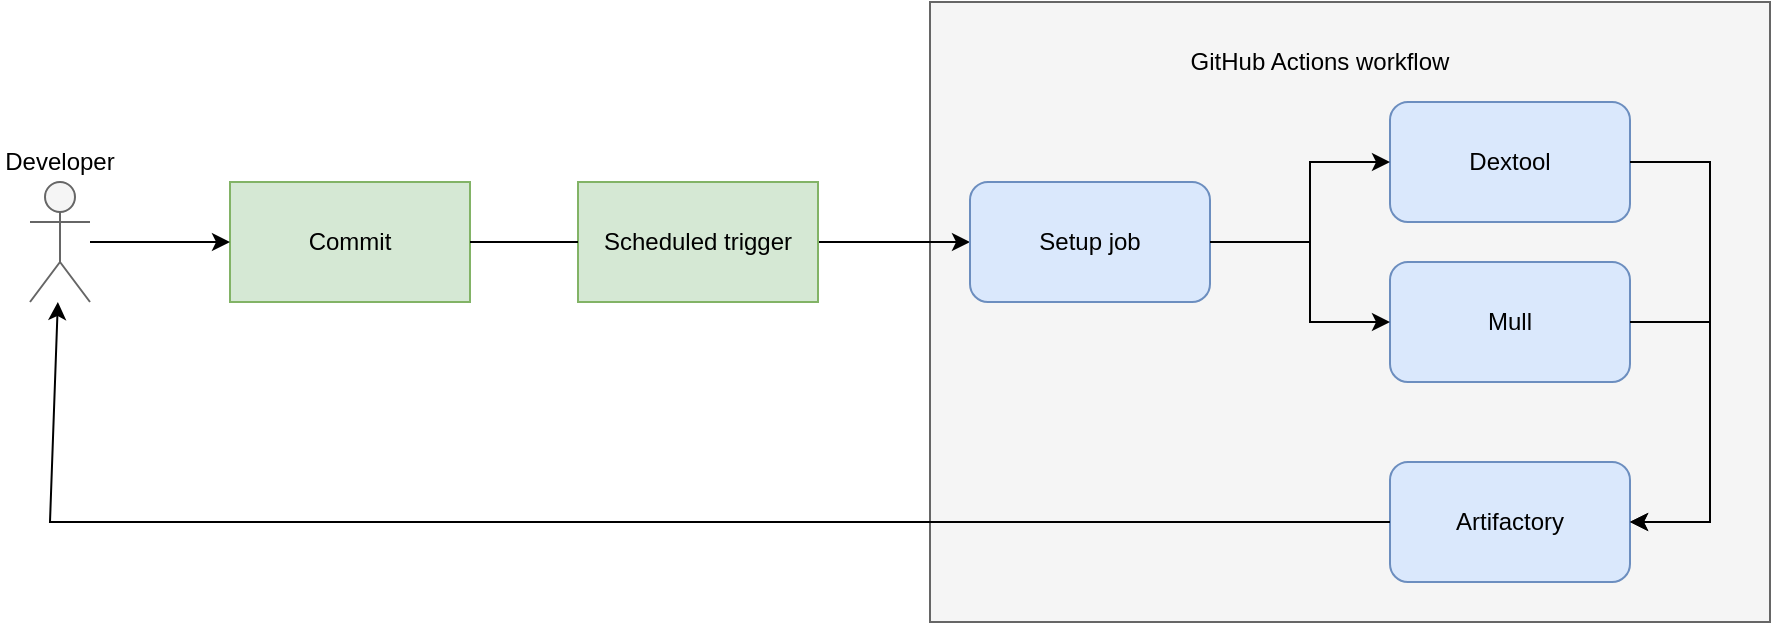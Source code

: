 <mxfile version="18.0.2" type="github" pages="4">
  <diagram id="6N9T-yWHCPcd8hhdpVB5" name="Page-1">
    <mxGraphModel dx="1422" dy="754" grid="1" gridSize="10" guides="1" tooltips="1" connect="1" arrows="1" fold="1" page="1" pageScale="1" pageWidth="827" pageHeight="1169" math="0" shadow="0">
      <root>
        <mxCell id="0" />
        <mxCell id="1" parent="0" />
        <mxCell id="Y3i7rvEUcRQ7wOliKe1w-16" value="" style="rounded=0;whiteSpace=wrap;html=1;fillColor=#f5f5f5;fontColor=#333333;strokeColor=#666666;" parent="1" vertex="1">
          <mxGeometry x="530" y="40" width="420" height="310" as="geometry" />
        </mxCell>
        <mxCell id="Y3i7rvEUcRQ7wOliKe1w-1" value="Commit" style="rounded=0;whiteSpace=wrap;html=1;fillColor=#d5e8d4;strokeColor=#82b366;" parent="1" vertex="1">
          <mxGeometry x="180" y="130" width="120" height="60" as="geometry" />
        </mxCell>
        <mxCell id="Y3i7rvEUcRQ7wOliKe1w-2" value="" style="shape=umlActor;verticalLabelPosition=bottom;verticalAlign=top;html=1;outlineConnect=0;fillColor=#f5f5f5;strokeColor=#666666;fontColor=#333333;" parent="1" vertex="1">
          <mxGeometry x="80" y="130" width="30" height="60" as="geometry" />
        </mxCell>
        <mxCell id="Y3i7rvEUcRQ7wOliKe1w-4" value="" style="endArrow=classic;html=1;rounded=0;entryX=0;entryY=0.5;entryDx=0;entryDy=0;" parent="1" source="Y3i7rvEUcRQ7wOliKe1w-2" target="Y3i7rvEUcRQ7wOliKe1w-1" edge="1">
          <mxGeometry width="50" height="50" relative="1" as="geometry">
            <mxPoint x="130" y="250" as="sourcePoint" />
            <mxPoint x="180" y="200" as="targetPoint" />
          </mxGeometry>
        </mxCell>
        <mxCell id="Y3i7rvEUcRQ7wOliKe1w-5" value="" style="endArrow=classic;html=1;rounded=0;exitX=1;exitY=0.5;exitDx=0;exitDy=0;entryX=0;entryY=0.5;entryDx=0;entryDy=0;startArrow=none;" parent="1" source="Y3i7rvEUcRQ7wOliKe1w-20" target="Y3i7rvEUcRQ7wOliKe1w-7" edge="1">
          <mxGeometry width="50" height="50" relative="1" as="geometry">
            <mxPoint x="420" y="260" as="sourcePoint" />
            <mxPoint x="470" y="210" as="targetPoint" />
          </mxGeometry>
        </mxCell>
        <mxCell id="Y3i7rvEUcRQ7wOliKe1w-7" value="Setup job" style="rounded=1;whiteSpace=wrap;html=1;fillColor=#dae8fc;strokeColor=#6c8ebf;" parent="1" vertex="1">
          <mxGeometry x="550" y="130" width="120" height="60" as="geometry" />
        </mxCell>
        <mxCell id="Y3i7rvEUcRQ7wOliKe1w-8" value="Dextool" style="rounded=1;whiteSpace=wrap;html=1;fillColor=#dae8fc;strokeColor=#6c8ebf;" parent="1" vertex="1">
          <mxGeometry x="760" y="90" width="120" height="60" as="geometry" />
        </mxCell>
        <mxCell id="Y3i7rvEUcRQ7wOliKe1w-9" value="Mull" style="rounded=1;whiteSpace=wrap;html=1;fillColor=#dae8fc;strokeColor=#6c8ebf;" parent="1" vertex="1">
          <mxGeometry x="760" y="170" width="120" height="60" as="geometry" />
        </mxCell>
        <mxCell id="Y3i7rvEUcRQ7wOliKe1w-10" value="Artifactory" style="rounded=1;whiteSpace=wrap;html=1;fillColor=#dae8fc;strokeColor=#6c8ebf;" parent="1" vertex="1">
          <mxGeometry x="760" y="270" width="120" height="60" as="geometry" />
        </mxCell>
        <mxCell id="Y3i7rvEUcRQ7wOliKe1w-11" value="" style="endArrow=classic;html=1;rounded=0;exitX=1;exitY=0.5;exitDx=0;exitDy=0;entryX=0;entryY=0.5;entryDx=0;entryDy=0;" parent="1" source="Y3i7rvEUcRQ7wOliKe1w-7" target="Y3i7rvEUcRQ7wOliKe1w-8" edge="1">
          <mxGeometry width="50" height="50" relative="1" as="geometry">
            <mxPoint x="540" y="330" as="sourcePoint" />
            <mxPoint x="550" y="310" as="targetPoint" />
            <Array as="points">
              <mxPoint x="720" y="160" />
              <mxPoint x="720" y="120" />
            </Array>
          </mxGeometry>
        </mxCell>
        <mxCell id="Y3i7rvEUcRQ7wOliKe1w-12" value="" style="endArrow=classic;html=1;rounded=0;exitX=1;exitY=0.5;exitDx=0;exitDy=0;entryX=0;entryY=0.5;entryDx=0;entryDy=0;" parent="1" source="Y3i7rvEUcRQ7wOliKe1w-7" target="Y3i7rvEUcRQ7wOliKe1w-9" edge="1">
          <mxGeometry width="50" height="50" relative="1" as="geometry">
            <mxPoint x="500" y="350" as="sourcePoint" />
            <mxPoint x="550" y="300" as="targetPoint" />
            <Array as="points">
              <mxPoint x="720" y="160" />
              <mxPoint x="720" y="200" />
            </Array>
          </mxGeometry>
        </mxCell>
        <mxCell id="Y3i7rvEUcRQ7wOliKe1w-13" value="" style="endArrow=classic;html=1;rounded=0;exitX=1;exitY=0.5;exitDx=0;exitDy=0;entryX=1;entryY=0.5;entryDx=0;entryDy=0;" parent="1" source="Y3i7rvEUcRQ7wOliKe1w-8" target="Y3i7rvEUcRQ7wOliKe1w-10" edge="1">
          <mxGeometry width="50" height="50" relative="1" as="geometry">
            <mxPoint x="870" y="590" as="sourcePoint" />
            <mxPoint x="920" y="540" as="targetPoint" />
            <Array as="points">
              <mxPoint x="920" y="120" />
              <mxPoint x="920" y="300" />
            </Array>
          </mxGeometry>
        </mxCell>
        <mxCell id="Y3i7rvEUcRQ7wOliKe1w-14" value="" style="endArrow=classic;html=1;rounded=0;exitX=1;exitY=0.5;exitDx=0;exitDy=0;entryX=1;entryY=0.5;entryDx=0;entryDy=0;" parent="1" source="Y3i7rvEUcRQ7wOliKe1w-9" target="Y3i7rvEUcRQ7wOliKe1w-10" edge="1">
          <mxGeometry width="50" height="50" relative="1" as="geometry">
            <mxPoint x="740" y="490" as="sourcePoint" />
            <mxPoint x="790" y="440" as="targetPoint" />
            <Array as="points">
              <mxPoint x="920" y="200" />
              <mxPoint x="920" y="300" />
            </Array>
          </mxGeometry>
        </mxCell>
        <mxCell id="Y3i7rvEUcRQ7wOliKe1w-15" value="" style="endArrow=classic;html=1;rounded=0;exitX=0;exitY=0.5;exitDx=0;exitDy=0;" parent="1" source="Y3i7rvEUcRQ7wOliKe1w-10" target="Y3i7rvEUcRQ7wOliKe1w-2" edge="1">
          <mxGeometry width="50" height="50" relative="1" as="geometry">
            <mxPoint x="260" y="330" as="sourcePoint" />
            <mxPoint x="310" y="280" as="targetPoint" />
            <Array as="points">
              <mxPoint x="90" y="300" />
            </Array>
          </mxGeometry>
        </mxCell>
        <mxCell id="Y3i7rvEUcRQ7wOliKe1w-17" value="GitHub Actions workflow" style="text;html=1;strokeColor=none;fillColor=none;align=center;verticalAlign=middle;whiteSpace=wrap;rounded=0;" parent="1" vertex="1">
          <mxGeometry x="650" y="60" width="150" height="20" as="geometry" />
        </mxCell>
        <mxCell id="Y3i7rvEUcRQ7wOliKe1w-19" value="Developer" style="text;html=1;strokeColor=none;fillColor=none;align=center;verticalAlign=middle;whiteSpace=wrap;rounded=0;" parent="1" vertex="1">
          <mxGeometry x="65" y="105" width="60" height="30" as="geometry" />
        </mxCell>
        <mxCell id="Y3i7rvEUcRQ7wOliKe1w-20" value="Scheduled trigger" style="rounded=0;whiteSpace=wrap;html=1;fillColor=#d5e8d4;strokeColor=#82b366;" parent="1" vertex="1">
          <mxGeometry x="354" y="130" width="120" height="60" as="geometry" />
        </mxCell>
        <mxCell id="Y3i7rvEUcRQ7wOliKe1w-21" value="" style="endArrow=none;html=1;rounded=0;exitX=1;exitY=0.5;exitDx=0;exitDy=0;entryX=0;entryY=0.5;entryDx=0;entryDy=0;" parent="1" source="Y3i7rvEUcRQ7wOliKe1w-1" target="Y3i7rvEUcRQ7wOliKe1w-20" edge="1">
          <mxGeometry width="50" height="50" relative="1" as="geometry">
            <mxPoint x="300" y="160" as="sourcePoint" />
            <mxPoint x="610" y="160" as="targetPoint" />
          </mxGeometry>
        </mxCell>
      </root>
    </mxGraphModel>
  </diagram>
  <diagram name="Copy of Page-1" id="WRY74EXwW6EhzEST1Pry">
    <mxGraphModel dx="1185" dy="628" grid="1" gridSize="10" guides="1" tooltips="1" connect="1" arrows="1" fold="1" page="1" pageScale="1" pageWidth="827" pageHeight="1169" math="0" shadow="0">
      <root>
        <mxCell id="rUF9ovd1yhA2_wvXzmOl-0" />
        <mxCell id="rUF9ovd1yhA2_wvXzmOl-1" parent="rUF9ovd1yhA2_wvXzmOl-0" />
        <mxCell id="rUF9ovd1yhA2_wvXzmOl-2" value="" style="rounded=0;whiteSpace=wrap;html=1;fillColor=#f5f5f5;fontColor=#333333;strokeColor=#666666;" parent="rUF9ovd1yhA2_wvXzmOl-1" vertex="1">
          <mxGeometry x="320" y="80" width="570" height="210" as="geometry" />
        </mxCell>
        <mxCell id="rUF9ovd1yhA2_wvXzmOl-3" value="Trigger" style="rounded=0;whiteSpace=wrap;html=1;fillColor=#d5e8d4;strokeColor=#82b366;" parent="rUF9ovd1yhA2_wvXzmOl-1" vertex="1">
          <mxGeometry x="180" y="130" width="120" height="60" as="geometry" />
        </mxCell>
        <mxCell id="rUF9ovd1yhA2_wvXzmOl-4" value="" style="shape=umlActor;verticalLabelPosition=bottom;verticalAlign=top;html=1;outlineConnect=0;fillColor=#f5f5f5;strokeColor=#666666;fontColor=#333333;" parent="rUF9ovd1yhA2_wvXzmOl-1" vertex="1">
          <mxGeometry x="80" y="130" width="30" height="60" as="geometry" />
        </mxCell>
        <mxCell id="rUF9ovd1yhA2_wvXzmOl-5" value="" style="endArrow=classic;html=1;rounded=0;entryX=0;entryY=0.5;entryDx=0;entryDy=0;" parent="rUF9ovd1yhA2_wvXzmOl-1" source="rUF9ovd1yhA2_wvXzmOl-4" target="rUF9ovd1yhA2_wvXzmOl-3" edge="1">
          <mxGeometry width="50" height="50" relative="1" as="geometry">
            <mxPoint x="130" y="250" as="sourcePoint" />
            <mxPoint x="180" y="200" as="targetPoint" />
          </mxGeometry>
        </mxCell>
        <mxCell id="rUF9ovd1yhA2_wvXzmOl-6" value="" style="endArrow=classic;html=1;rounded=0;exitX=1;exitY=0.5;exitDx=0;exitDy=0;entryX=0;entryY=0.5;entryDx=0;entryDy=0;startArrow=none;" parent="rUF9ovd1yhA2_wvXzmOl-1" source="rUF9ovd1yhA2_wvXzmOl-18" target="rUF9ovd1yhA2_wvXzmOl-7" edge="1">
          <mxGeometry width="50" height="50" relative="1" as="geometry">
            <mxPoint x="420" y="260" as="sourcePoint" />
            <mxPoint x="470" y="210" as="targetPoint" />
          </mxGeometry>
        </mxCell>
        <mxCell id="rUF9ovd1yhA2_wvXzmOl-7" value="Pull changes" style="rounded=1;whiteSpace=wrap;html=1;fillColor=#dae8fc;strokeColor=#6c8ebf;" parent="rUF9ovd1yhA2_wvXzmOl-1" vertex="1">
          <mxGeometry x="550" y="130" width="120" height="60" as="geometry" />
        </mxCell>
        <mxCell id="rUF9ovd1yhA2_wvXzmOl-8" value="Run mutation tool" style="rounded=1;whiteSpace=wrap;html=1;fillColor=#dae8fc;strokeColor=#6c8ebf;" parent="rUF9ovd1yhA2_wvXzmOl-1" vertex="1">
          <mxGeometry x="730" y="210" width="120" height="60" as="geometry" />
        </mxCell>
        <mxCell id="rUF9ovd1yhA2_wvXzmOl-10" value="Save mutation testing result" style="rounded=1;whiteSpace=wrap;html=1;fillColor=#dae8fc;strokeColor=#6c8ebf;" parent="rUF9ovd1yhA2_wvXzmOl-1" vertex="1">
          <mxGeometry x="550" y="210" width="120" height="60" as="geometry" />
        </mxCell>
        <mxCell id="rUF9ovd1yhA2_wvXzmOl-12" value="" style="endArrow=classic;html=1;rounded=0;exitX=1;exitY=0.5;exitDx=0;exitDy=0;entryX=0;entryY=0.5;entryDx=0;entryDy=0;" parent="rUF9ovd1yhA2_wvXzmOl-1" source="rUF9ovd1yhA2_wvXzmOl-7" target="Hjc6JwtdTRfaPBpRdP_K-0" edge="1">
          <mxGeometry width="50" height="50" relative="1" as="geometry">
            <mxPoint x="500" y="350" as="sourcePoint" />
            <mxPoint x="550" y="300" as="targetPoint" />
            <Array as="points">
              <mxPoint x="720" y="160" />
            </Array>
          </mxGeometry>
        </mxCell>
        <mxCell id="rUF9ovd1yhA2_wvXzmOl-15" value="" style="endArrow=classic;html=1;rounded=0;exitX=0;exitY=0.5;exitDx=0;exitDy=0;" parent="rUF9ovd1yhA2_wvXzmOl-1" source="rUF9ovd1yhA2_wvXzmOl-10" target="rUF9ovd1yhA2_wvXzmOl-4" edge="1">
          <mxGeometry width="50" height="50" relative="1" as="geometry">
            <mxPoint x="260" y="330" as="sourcePoint" />
            <mxPoint x="310" y="280" as="targetPoint" />
            <Array as="points">
              <mxPoint x="95" y="240" />
            </Array>
          </mxGeometry>
        </mxCell>
        <mxCell id="rUF9ovd1yhA2_wvXzmOl-16" value="GitHub Actions workflow" style="text;html=1;strokeColor=none;fillColor=none;align=center;verticalAlign=middle;whiteSpace=wrap;rounded=0;" parent="rUF9ovd1yhA2_wvXzmOl-1" vertex="1">
          <mxGeometry x="535" y="90" width="150" height="20" as="geometry" />
        </mxCell>
        <mxCell id="rUF9ovd1yhA2_wvXzmOl-17" value="Developer" style="text;html=1;strokeColor=none;fillColor=none;align=center;verticalAlign=middle;whiteSpace=wrap;rounded=0;" parent="rUF9ovd1yhA2_wvXzmOl-1" vertex="1">
          <mxGeometry x="65" y="105" width="60" height="30" as="geometry" />
        </mxCell>
        <mxCell id="rUF9ovd1yhA2_wvXzmOl-18" value="Find runner" style="rounded=0;whiteSpace=wrap;html=1;fillColor=#d5e8d4;strokeColor=#82b366;" parent="rUF9ovd1yhA2_wvXzmOl-1" vertex="1">
          <mxGeometry x="354" y="130" width="120" height="60" as="geometry" />
        </mxCell>
        <mxCell id="Hjc6JwtdTRfaPBpRdP_K-0" value="Download and install dependencies" style="rounded=1;whiteSpace=wrap;html=1;fillColor=#dae8fc;strokeColor=#6c8ebf;" parent="rUF9ovd1yhA2_wvXzmOl-1" vertex="1">
          <mxGeometry x="730" y="130" width="120" height="60" as="geometry" />
        </mxCell>
        <mxCell id="Hjc6JwtdTRfaPBpRdP_K-1" value="" style="endArrow=classic;html=1;rounded=0;exitX=1;exitY=0.5;exitDx=0;exitDy=0;entryX=0;entryY=0.5;entryDx=0;entryDy=0;" parent="rUF9ovd1yhA2_wvXzmOl-1" source="rUF9ovd1yhA2_wvXzmOl-3" target="rUF9ovd1yhA2_wvXzmOl-18" edge="1">
          <mxGeometry width="50" height="50" relative="1" as="geometry">
            <mxPoint x="560" y="280" as="sourcePoint" />
            <mxPoint x="610" y="230" as="targetPoint" />
          </mxGeometry>
        </mxCell>
        <mxCell id="Hjc6JwtdTRfaPBpRdP_K-2" value="" style="endArrow=classic;html=1;rounded=0;exitX=1;exitY=0.5;exitDx=0;exitDy=0;entryX=1;entryY=0.5;entryDx=0;entryDy=0;" parent="rUF9ovd1yhA2_wvXzmOl-1" source="Hjc6JwtdTRfaPBpRdP_K-0" target="rUF9ovd1yhA2_wvXzmOl-8" edge="1">
          <mxGeometry width="50" height="50" relative="1" as="geometry">
            <mxPoint x="1010" y="280" as="sourcePoint" />
            <mxPoint x="1060" y="230" as="targetPoint" />
            <Array as="points">
              <mxPoint x="870" y="160" />
              <mxPoint x="870" y="240" />
            </Array>
          </mxGeometry>
        </mxCell>
        <mxCell id="Hjc6JwtdTRfaPBpRdP_K-3" value="" style="endArrow=classic;html=1;rounded=0;exitX=0;exitY=0.5;exitDx=0;exitDy=0;entryX=1;entryY=0.5;entryDx=0;entryDy=0;" parent="rUF9ovd1yhA2_wvXzmOl-1" source="rUF9ovd1yhA2_wvXzmOl-8" target="rUF9ovd1yhA2_wvXzmOl-10" edge="1">
          <mxGeometry width="50" height="50" relative="1" as="geometry">
            <mxPoint x="560" y="280" as="sourcePoint" />
            <mxPoint x="610" y="230" as="targetPoint" />
          </mxGeometry>
        </mxCell>
      </root>
    </mxGraphModel>
  </diagram>
  <diagram id="wc36L7jaTv6U293NqGRy" name="Page-2">
    <mxGraphModel dx="1422" dy="754" grid="1" gridSize="10" guides="1" tooltips="1" connect="1" arrows="1" fold="1" page="1" pageScale="1" pageWidth="827" pageHeight="1169" math="0" shadow="0">
      <root>
        <mxCell id="0" />
        <mxCell id="1" parent="0" />
        <mxCell id="C91a_KMkJ_EnUS5dbpiA-1" value="" style="rounded=0;whiteSpace=wrap;html=1;fillColor=#f5f5f5;fontColor=#333333;strokeColor=#666666;" parent="1" vertex="1">
          <mxGeometry x="350" y="40" width="420" height="310" as="geometry" />
        </mxCell>
        <mxCell id="C91a_KMkJ_EnUS5dbpiA-2" value="Commit" style="rounded=0;whiteSpace=wrap;html=1;fillColor=#d5e8d4;strokeColor=#82b366;" parent="1" vertex="1">
          <mxGeometry x="180" y="130" width="120" height="60" as="geometry" />
        </mxCell>
        <mxCell id="C91a_KMkJ_EnUS5dbpiA-3" value="" style="shape=umlActor;verticalLabelPosition=bottom;verticalAlign=top;html=1;outlineConnect=0;fillColor=#f5f5f5;strokeColor=#666666;fontColor=#333333;" parent="1" vertex="1">
          <mxGeometry x="80" y="130" width="30" height="60" as="geometry" />
        </mxCell>
        <mxCell id="C91a_KMkJ_EnUS5dbpiA-4" value="" style="endArrow=classic;html=1;rounded=0;entryX=0;entryY=0.5;entryDx=0;entryDy=0;" parent="1" source="C91a_KMkJ_EnUS5dbpiA-3" target="C91a_KMkJ_EnUS5dbpiA-2" edge="1">
          <mxGeometry width="50" height="50" relative="1" as="geometry">
            <mxPoint x="130" y="250" as="sourcePoint" />
            <mxPoint x="180" y="200" as="targetPoint" />
          </mxGeometry>
        </mxCell>
        <mxCell id="C91a_KMkJ_EnUS5dbpiA-5" value="" style="endArrow=classic;html=1;rounded=0;exitX=1;exitY=0.5;exitDx=0;exitDy=0;entryX=0;entryY=0.5;entryDx=0;entryDy=0;startArrow=none;" parent="1" source="C91a_KMkJ_EnUS5dbpiA-2" target="C91a_KMkJ_EnUS5dbpiA-6" edge="1">
          <mxGeometry width="50" height="50" relative="1" as="geometry">
            <mxPoint x="474" y="160" as="sourcePoint" />
            <mxPoint x="470" y="210" as="targetPoint" />
          </mxGeometry>
        </mxCell>
        <mxCell id="C91a_KMkJ_EnUS5dbpiA-6" value="Setup job" style="rounded=1;whiteSpace=wrap;html=1;fillColor=#dae8fc;strokeColor=#6c8ebf;" parent="1" vertex="1">
          <mxGeometry x="370" y="130" width="120" height="60" as="geometry" />
        </mxCell>
        <mxCell id="C91a_KMkJ_EnUS5dbpiA-7" value="Dextool" style="rounded=1;whiteSpace=wrap;html=1;fillColor=#dae8fc;strokeColor=#6c8ebf;" parent="1" vertex="1">
          <mxGeometry x="560" y="130" width="120" height="60" as="geometry" />
        </mxCell>
        <mxCell id="C91a_KMkJ_EnUS5dbpiA-9" value="Artifactory" style="rounded=1;whiteSpace=wrap;html=1;fillColor=#dae8fc;strokeColor=#6c8ebf;" parent="1" vertex="1">
          <mxGeometry x="560" y="230" width="120" height="60" as="geometry" />
        </mxCell>
        <mxCell id="C91a_KMkJ_EnUS5dbpiA-10" value="" style="endArrow=classic;html=1;rounded=0;exitX=1;exitY=0.5;exitDx=0;exitDy=0;entryX=0;entryY=0.5;entryDx=0;entryDy=0;" parent="1" source="C91a_KMkJ_EnUS5dbpiA-6" target="C91a_KMkJ_EnUS5dbpiA-7" edge="1">
          <mxGeometry width="50" height="50" relative="1" as="geometry">
            <mxPoint x="360" y="330" as="sourcePoint" />
            <mxPoint x="370" y="310" as="targetPoint" />
            <Array as="points">
              <mxPoint x="540" y="160" />
            </Array>
          </mxGeometry>
        </mxCell>
        <mxCell id="C91a_KMkJ_EnUS5dbpiA-12" value="" style="endArrow=classic;html=1;rounded=0;exitX=1;exitY=0.5;exitDx=0;exitDy=0;entryX=1;entryY=0.5;entryDx=0;entryDy=0;" parent="1" source="C91a_KMkJ_EnUS5dbpiA-7" target="C91a_KMkJ_EnUS5dbpiA-9" edge="1">
          <mxGeometry width="50" height="50" relative="1" as="geometry">
            <mxPoint x="690" y="590" as="sourcePoint" />
            <mxPoint x="740" y="540" as="targetPoint" />
            <Array as="points">
              <mxPoint x="710" y="160" />
              <mxPoint x="710" y="260" />
            </Array>
          </mxGeometry>
        </mxCell>
        <mxCell id="C91a_KMkJ_EnUS5dbpiA-14" value="" style="endArrow=classic;html=1;rounded=0;exitX=0;exitY=0.5;exitDx=0;exitDy=0;" parent="1" source="C91a_KMkJ_EnUS5dbpiA-9" target="C91a_KMkJ_EnUS5dbpiA-3" edge="1">
          <mxGeometry width="50" height="50" relative="1" as="geometry">
            <mxPoint x="260" y="330" as="sourcePoint" />
            <mxPoint x="310" y="280" as="targetPoint" />
            <Array as="points">
              <mxPoint x="95" y="260" />
            </Array>
          </mxGeometry>
        </mxCell>
        <mxCell id="C91a_KMkJ_EnUS5dbpiA-15" value="GitHub Actions workflow" style="text;html=1;strokeColor=none;fillColor=none;align=center;verticalAlign=middle;whiteSpace=wrap;rounded=0;" parent="1" vertex="1">
          <mxGeometry x="470" y="60" width="150" height="20" as="geometry" />
        </mxCell>
        <mxCell id="C91a_KMkJ_EnUS5dbpiA-16" value="Developer" style="text;html=1;strokeColor=none;fillColor=none;align=center;verticalAlign=middle;whiteSpace=wrap;rounded=0;" parent="1" vertex="1">
          <mxGeometry x="65" y="105" width="60" height="30" as="geometry" />
        </mxCell>
      </root>
    </mxGraphModel>
  </diagram>
  <diagram id="ome5u_xVPGNZbzC88Or2" name="Page-4">
    <mxGraphModel dx="2585" dy="1371" grid="1" gridSize="10" guides="1" tooltips="1" connect="1" arrows="1" fold="1" page="1" pageScale="1" pageWidth="827" pageHeight="1169" math="0" shadow="0">
      <root>
        <mxCell id="0" />
        <mxCell id="1" parent="0" />
        <mxCell id="7rRSaG8nYFPcw-TCQ7_x-1" value="Verify test quality" style="ellipse;whiteSpace=wrap;html=1;" parent="1" vertex="1">
          <mxGeometry x="550" y="130" width="120" height="80" as="geometry" />
        </mxCell>
        <mxCell id="7rRSaG8nYFPcw-TCQ7_x-2" value="Test quality&lt;br&gt;maintenance" style="ellipse;whiteSpace=wrap;html=1;" parent="1" vertex="1">
          <mxGeometry x="550" y="230" width="120" height="80" as="geometry" />
        </mxCell>
        <mxCell id="7rRSaG8nYFPcw-TCQ7_x-3" value="Mutation score as coverage metric" style="ellipse;whiteSpace=wrap;html=1;fillColor=#dae8fc;strokeColor=#6c8ebf;" parent="1" vertex="1">
          <mxGeometry x="550" y="330" width="120" height="80" as="geometry" />
        </mxCell>
        <mxCell id="7rRSaG8nYFPcw-TCQ7_x-4" value="Mutation score as acceptance criteria" style="ellipse;whiteSpace=wrap;html=1;fillColor=#dae8fc;strokeColor=#6c8ebf;" parent="1" vertex="1">
          <mxGeometry x="550" y="430" width="120" height="80" as="geometry" />
        </mxCell>
        <mxCell id="7rRSaG8nYFPcw-TCQ7_x-5" value="Prioritize important code" style="ellipse;whiteSpace=wrap;html=1;fillColor=#d5e8d4;strokeColor=#82b366;" parent="1" vertex="1">
          <mxGeometry x="550" y="530" width="120" height="80" as="geometry" />
        </mxCell>
        <mxCell id="7rRSaG8nYFPcw-TCQ7_x-6" value="Developer motivation" style="ellipse;whiteSpace=wrap;html=1;fillColor=#d5e8d4;strokeColor=#82b366;" parent="1" vertex="1">
          <mxGeometry x="550" y="630" width="120" height="80" as="geometry" />
        </mxCell>
        <mxCell id="7rRSaG8nYFPcw-TCQ7_x-7" value="Focus on the wrong thing" style="ellipse;whiteSpace=wrap;html=1;fillColor=#d5e8d4;strokeColor=#82b366;" parent="1" vertex="1">
          <mxGeometry x="550" y="730" width="120" height="80" as="geometry" />
        </mxCell>
        <mxCell id="7rRSaG8nYFPcw-TCQ7_x-8" value="Task priorization" style="ellipse;whiteSpace=wrap;html=1;fillColor=#d5e8d4;strokeColor=#82b366;" parent="1" vertex="1">
          <mxGeometry x="550" y="830" width="120" height="80" as="geometry" />
        </mxCell>
        <mxCell id="7rRSaG8nYFPcw-TCQ7_x-9" value="Diminishing returns" style="ellipse;whiteSpace=wrap;html=1;fillColor=#d5e8d4;strokeColor=#82b366;" parent="1" vertex="1">
          <mxGeometry x="550" y="930" width="120" height="80" as="geometry" />
        </mxCell>
        <mxCell id="7rRSaG8nYFPcw-TCQ7_x-10" value="Ease of use" style="ellipse;whiteSpace=wrap;html=1;fillColor=#ffe6cc;strokeColor=#d79b00;" parent="1" vertex="1">
          <mxGeometry x="550" y="1030" width="120" height="80" as="geometry" />
        </mxCell>
        <mxCell id="7rRSaG8nYFPcw-TCQ7_x-11" value="Initial effort" style="ellipse;whiteSpace=wrap;html=1;fillColor=#ffe6cc;strokeColor=#d79b00;" parent="1" vertex="1">
          <mxGeometry x="560" y="1130" width="120" height="80" as="geometry" />
        </mxCell>
        <mxCell id="7rRSaG8nYFPcw-TCQ7_x-12" value="Developer feedback" style="ellipse;whiteSpace=wrap;html=1;fillColor=#ffe6cc;strokeColor=#d79b00;" parent="1" vertex="1">
          <mxGeometry x="560" y="1230" width="120" height="80" as="geometry" />
        </mxCell>
        <mxCell id="7rRSaG8nYFPcw-TCQ7_x-13" value="Time-aware feedback" style="ellipse;whiteSpace=wrap;html=1;fillColor=#ffe6cc;strokeColor=#d79b00;" parent="1" vertex="1">
          <mxGeometry x="560" y="1330" width="120" height="80" as="geometry" />
        </mxCell>
        <mxCell id="7rRSaG8nYFPcw-TCQ7_x-14" value="Mutation operators" style="ellipse;whiteSpace=wrap;html=1;fillColor=#ffe6cc;strokeColor=#d79b00;" parent="1" vertex="1">
          <mxGeometry x="560" y="1430" width="120" height="80" as="geometry" />
        </mxCell>
        <mxCell id="7rRSaG8nYFPcw-TCQ7_x-15" value="Code review and pair programming" style="ellipse;whiteSpace=wrap;html=1;fillColor=#f8cecc;strokeColor=#b85450;" parent="1" vertex="1">
          <mxGeometry x="560" y="1530" width="120" height="80" as="geometry" />
        </mxCell>
        <mxCell id="7rRSaG8nYFPcw-TCQ7_x-16" value="Run periodically" style="ellipse;whiteSpace=wrap;html=1;fillColor=#f8cecc;strokeColor=#b85450;" parent="1" vertex="1">
          <mxGeometry x="560" y="1630" width="120" height="80" as="geometry" />
        </mxCell>
        <mxCell id="7rRSaG8nYFPcw-TCQ7_x-17" value="Outside of CI" style="ellipse;whiteSpace=wrap;html=1;fillColor=#f8cecc;strokeColor=#b85450;" parent="1" vertex="1">
          <mxGeometry x="560" y="1730" width="120" height="80" as="geometry" />
        </mxCell>
        <mxCell id="7rRSaG8nYFPcw-TCQ7_x-18" value="Optional step" style="ellipse;whiteSpace=wrap;html=1;fillColor=#f8cecc;strokeColor=#b85450;" parent="1" vertex="1">
          <mxGeometry x="560" y="1830" width="120" height="80" as="geometry" />
        </mxCell>
        <mxCell id="7rRSaG8nYFPcw-TCQ7_x-19" value="Verify test quality" style="ellipse;whiteSpace=wrap;html=1;fillColor=#dae8fc;strokeColor=#6c8ebf;" parent="1" vertex="1">
          <mxGeometry x="550" y="130" width="120" height="80" as="geometry" />
        </mxCell>
        <mxCell id="7rRSaG8nYFPcw-TCQ7_x-20" value="Test quality&lt;br&gt;maintenance" style="ellipse;whiteSpace=wrap;html=1;fillColor=#dae8fc;strokeColor=#6c8ebf;" parent="1" vertex="1">
          <mxGeometry x="550" y="230" width="120" height="80" as="geometry" />
        </mxCell>
        <mxCell id="7rRSaG8nYFPcw-TCQ7_x-21" value="Selective mutation selection" style="rounded=0;whiteSpace=wrap;html=1;fillColor=#f5f5f5;fontColor=#333333;strokeColor=#666666;" parent="1" vertex="1">
          <mxGeometry x="50" y="1210" width="120" height="60" as="geometry" />
        </mxCell>
        <mxCell id="7rRSaG8nYFPcw-TCQ7_x-22" value="Mutant schemas" style="rounded=0;whiteSpace=wrap;html=1;fillColor=#f5f5f5;fontColor=#333333;strokeColor=#666666;" parent="1" vertex="1">
          <mxGeometry x="50" y="1280" width="120" height="60" as="geometry" />
        </mxCell>
        <mxCell id="7rRSaG8nYFPcw-TCQ7_x-23" value="One mutant per code line" style="rounded=0;whiteSpace=wrap;html=1;fillColor=#f5f5f5;fontColor=#333333;strokeColor=#666666;" parent="1" vertex="1">
          <mxGeometry x="50" y="1350" width="120" height="60" as="geometry" />
        </mxCell>
        <mxCell id="7rRSaG8nYFPcw-TCQ7_x-24" value="Mutation selection based on data" style="rounded=0;whiteSpace=wrap;html=1;fillColor=#f5f5f5;fontColor=#333333;strokeColor=#666666;" parent="1" vertex="1">
          <mxGeometry x="50" y="1420" width="120" height="60" as="geometry" />
        </mxCell>
        <mxCell id="7rRSaG8nYFPcw-TCQ7_x-25" value="" style="endArrow=classic;html=1;rounded=0;exitX=1;exitY=0.5;exitDx=0;exitDy=0;entryX=0;entryY=0.5;entryDx=0;entryDy=0;" parent="1" source="7rRSaG8nYFPcw-TCQ7_x-21" target="7rRSaG8nYFPcw-TCQ7_x-13" edge="1">
          <mxGeometry width="50" height="50" relative="1" as="geometry">
            <mxPoint x="350" y="1350" as="sourcePoint" />
            <mxPoint x="400" y="1300" as="targetPoint" />
          </mxGeometry>
        </mxCell>
        <mxCell id="7rRSaG8nYFPcw-TCQ7_x-26" value="" style="endArrow=classic;html=1;rounded=0;exitX=1;exitY=0.5;exitDx=0;exitDy=0;entryX=0;entryY=0.5;entryDx=0;entryDy=0;" parent="1" source="7rRSaG8nYFPcw-TCQ7_x-22" target="7rRSaG8nYFPcw-TCQ7_x-13" edge="1">
          <mxGeometry width="50" height="50" relative="1" as="geometry">
            <mxPoint x="340" y="1430" as="sourcePoint" />
            <mxPoint x="390" y="1380" as="targetPoint" />
          </mxGeometry>
        </mxCell>
        <mxCell id="7rRSaG8nYFPcw-TCQ7_x-27" value="" style="endArrow=classic;html=1;rounded=0;exitX=1;exitY=0.5;exitDx=0;exitDy=0;entryX=0;entryY=0.5;entryDx=0;entryDy=0;" parent="1" source="7rRSaG8nYFPcw-TCQ7_x-23" target="7rRSaG8nYFPcw-TCQ7_x-13" edge="1">
          <mxGeometry width="50" height="50" relative="1" as="geometry">
            <mxPoint x="340" y="1460" as="sourcePoint" />
            <mxPoint x="390" y="1410" as="targetPoint" />
          </mxGeometry>
        </mxCell>
        <mxCell id="7rRSaG8nYFPcw-TCQ7_x-28" value="" style="endArrow=classic;html=1;rounded=0;exitX=1;exitY=0.5;exitDx=0;exitDy=0;entryX=0;entryY=0.5;entryDx=0;entryDy=0;" parent="1" source="7rRSaG8nYFPcw-TCQ7_x-24" target="7rRSaG8nYFPcw-TCQ7_x-14" edge="1">
          <mxGeometry width="50" height="50" relative="1" as="geometry">
            <mxPoint x="320" y="1500" as="sourcePoint" />
            <mxPoint x="560" y="1370" as="targetPoint" />
          </mxGeometry>
        </mxCell>
        <mxCell id="7rRSaG8nYFPcw-TCQ7_x-29" value="Only run relevant mutants" style="rounded=0;whiteSpace=wrap;html=1;fillColor=#f5f5f5;fontColor=#333333;strokeColor=#666666;" parent="1" vertex="1">
          <mxGeometry x="50" y="1485" width="120" height="60" as="geometry" />
        </mxCell>
        <mxCell id="7rRSaG8nYFPcw-TCQ7_x-30" value="Mutate code changes" style="rounded=0;whiteSpace=wrap;html=1;fillColor=#f5f5f5;fontColor=#333333;strokeColor=#666666;" parent="1" vertex="1">
          <mxGeometry x="50" y="1555" width="120" height="60" as="geometry" />
        </mxCell>
        <mxCell id="7rRSaG8nYFPcw-TCQ7_x-32" value="Filter code based on patterns" style="rounded=0;whiteSpace=wrap;html=1;fillColor=#f5f5f5;fontColor=#333333;strokeColor=#666666;" parent="1" vertex="1">
          <mxGeometry x="50" y="1625" width="120" height="60" as="geometry" />
        </mxCell>
        <mxCell id="7rRSaG8nYFPcw-TCQ7_x-33" value="Introduce real world bugs" style="rounded=0;whiteSpace=wrap;html=1;fillColor=#f5f5f5;fontColor=#333333;strokeColor=#666666;" parent="1" vertex="1">
          <mxGeometry x="50" y="1699" width="120" height="60" as="geometry" />
        </mxCell>
        <mxCell id="7rRSaG8nYFPcw-TCQ7_x-34" value="Present a limited amount of mutants" style="rounded=0;whiteSpace=wrap;html=1;fillColor=#f5f5f5;fontColor=#333333;strokeColor=#666666;" parent="1" vertex="1">
          <mxGeometry x="50" y="1774.5" width="120" height="60" as="geometry" />
        </mxCell>
        <mxCell id="7rRSaG8nYFPcw-TCQ7_x-35" value="" style="endArrow=classic;html=1;rounded=0;entryX=0;entryY=0.5;entryDx=0;entryDy=0;exitX=1;exitY=0.5;exitDx=0;exitDy=0;" parent="1" source="7rRSaG8nYFPcw-TCQ7_x-33" target="7rRSaG8nYFPcw-TCQ7_x-6" edge="1">
          <mxGeometry width="50" height="50" relative="1" as="geometry">
            <mxPoint x="240" y="1530" as="sourcePoint" />
            <mxPoint x="290" y="1480" as="targetPoint" />
          </mxGeometry>
        </mxCell>
        <mxCell id="7rRSaG8nYFPcw-TCQ7_x-36" value="" style="endArrow=classic;html=1;rounded=0;exitX=1;exitY=0.5;exitDx=0;exitDy=0;entryX=0;entryY=0.5;entryDx=0;entryDy=0;" parent="1" source="7rRSaG8nYFPcw-TCQ7_x-32" target="7rRSaG8nYFPcw-TCQ7_x-6" edge="1">
          <mxGeometry width="50" height="50" relative="1" as="geometry">
            <mxPoint x="290" y="1430" as="sourcePoint" />
            <mxPoint x="340" y="1380" as="targetPoint" />
          </mxGeometry>
        </mxCell>
        <mxCell id="7rRSaG8nYFPcw-TCQ7_x-37" value="" style="endArrow=classic;html=1;rounded=0;entryX=0;entryY=0.5;entryDx=0;entryDy=0;exitX=1;exitY=0.5;exitDx=0;exitDy=0;" parent="1" source="7rRSaG8nYFPcw-TCQ7_x-21" target="7rRSaG8nYFPcw-TCQ7_x-6" edge="1">
          <mxGeometry width="50" height="50" relative="1" as="geometry">
            <mxPoint x="240" y="780" as="sourcePoint" />
            <mxPoint x="290" y="730" as="targetPoint" />
          </mxGeometry>
        </mxCell>
        <mxCell id="7rRSaG8nYFPcw-TCQ7_x-42" value="" style="curved=1;endArrow=classic;html=1;rounded=0;exitX=1;exitY=0.5;exitDx=0;exitDy=0;entryX=1;entryY=0.5;entryDx=0;entryDy=0;" parent="1" source="7rRSaG8nYFPcw-TCQ7_x-16" target="7rRSaG8nYFPcw-TCQ7_x-20" edge="1">
          <mxGeometry width="50" height="50" relative="1" as="geometry">
            <mxPoint x="700" y="1670" as="sourcePoint" />
            <mxPoint x="800" y="770" as="targetPoint" />
            <Array as="points">
              <mxPoint x="800" y="1660" />
              <mxPoint x="800" y="360" />
            </Array>
          </mxGeometry>
        </mxCell>
        <mxCell id="7rRSaG8nYFPcw-TCQ7_x-43" value="" style="curved=1;endArrow=classic;html=1;rounded=0;exitX=1;exitY=0.5;exitDx=0;exitDy=0;" parent="1" source="7rRSaG8nYFPcw-TCQ7_x-5" edge="1">
          <mxGeometry width="50" height="50" relative="1" as="geometry">
            <mxPoint x="700" y="540" as="sourcePoint" />
            <mxPoint x="670" y="270" as="targetPoint" />
            <Array as="points">
              <mxPoint x="750" y="540" />
              <mxPoint x="750" y="340" />
            </Array>
          </mxGeometry>
        </mxCell>
        <mxCell id="7rRSaG8nYFPcw-TCQ7_x-44" value="Resume mutation testing" style="rounded=0;whiteSpace=wrap;html=1;fillColor=#e1d5e7;strokeColor=#9673a6;" parent="1" vertex="1">
          <mxGeometry x="30" y="240" width="120" height="60" as="geometry" />
        </mxCell>
        <mxCell id="7rRSaG8nYFPcw-TCQ7_x-45" value="" style="endArrow=classic;html=1;rounded=0;exitX=1;exitY=0.5;exitDx=0;exitDy=0;entryX=0;entryY=0.5;entryDx=0;entryDy=0;" parent="1" source="7rRSaG8nYFPcw-TCQ7_x-44" target="7rRSaG8nYFPcw-TCQ7_x-20" edge="1">
          <mxGeometry width="50" height="50" relative="1" as="geometry">
            <mxPoint x="560" y="650" as="sourcePoint" />
            <mxPoint x="610" y="600" as="targetPoint" />
          </mxGeometry>
        </mxCell>
        <mxCell id="7rRSaG8nYFPcw-TCQ7_x-47" value="" style="curved=1;endArrow=classic;html=1;rounded=0;exitX=1;exitY=0.5;exitDx=0;exitDy=0;" parent="1" source="7rRSaG8nYFPcw-TCQ7_x-3" edge="1">
          <mxGeometry width="50" height="50" relative="1" as="geometry">
            <mxPoint x="670" y="400" as="sourcePoint" />
            <mxPoint x="670" y="280" as="targetPoint" />
            <Array as="points">
              <mxPoint x="730" y="370" />
              <mxPoint x="720" y="290" />
            </Array>
          </mxGeometry>
        </mxCell>
        <mxCell id="7rRSaG8nYFPcw-TCQ7_x-48" value="Skip old killed mutants" style="rounded=0;whiteSpace=wrap;html=1;fillColor=#e1d5e7;strokeColor=#9673a6;" parent="1" vertex="1">
          <mxGeometry x="30" y="310" width="120" height="60" as="geometry" />
        </mxCell>
        <mxCell id="7rRSaG8nYFPcw-TCQ7_x-49" value="" style="endArrow=classic;html=1;rounded=0;exitX=1;exitY=0.5;exitDx=0;exitDy=0;entryX=0;entryY=0.5;entryDx=0;entryDy=0;" parent="1" source="7rRSaG8nYFPcw-TCQ7_x-48" target="7rRSaG8nYFPcw-TCQ7_x-20" edge="1">
          <mxGeometry width="50" height="50" relative="1" as="geometry">
            <mxPoint x="270" y="400" as="sourcePoint" />
            <mxPoint x="320" y="350" as="targetPoint" />
          </mxGeometry>
        </mxCell>
        <mxCell id="7rRSaG8nYFPcw-TCQ7_x-50" value="Flag mutants as irrelevant" style="rounded=0;whiteSpace=wrap;html=1;fillColor=#e1d5e7;strokeColor=#9673a6;" parent="1" vertex="1">
          <mxGeometry x="30" y="380" width="120" height="60" as="geometry" />
        </mxCell>
        <mxCell id="7rRSaG8nYFPcw-TCQ7_x-51" value="" style="endArrow=classic;html=1;rounded=0;exitX=1;exitY=0.5;exitDx=0;exitDy=0;entryX=0;entryY=0.5;entryDx=0;entryDy=0;" parent="1" source="7rRSaG8nYFPcw-TCQ7_x-50" target="7rRSaG8nYFPcw-TCQ7_x-20" edge="1">
          <mxGeometry width="50" height="50" relative="1" as="geometry">
            <mxPoint x="270" y="440" as="sourcePoint" />
            <mxPoint x="320" y="390" as="targetPoint" />
          </mxGeometry>
        </mxCell>
        <mxCell id="7rRSaG8nYFPcw-TCQ7_x-52" value="" style="endArrow=classic;html=1;rounded=0;exitX=0.993;exitY=0.422;exitDx=0;exitDy=0;exitPerimeter=0;entryX=0;entryY=0.5;entryDx=0;entryDy=0;" parent="1" source="7rRSaG8nYFPcw-TCQ7_x-50" target="7rRSaG8nYFPcw-TCQ7_x-3" edge="1">
          <mxGeometry width="50" height="50" relative="1" as="geometry">
            <mxPoint x="310" y="470" as="sourcePoint" />
            <mxPoint x="360" y="420" as="targetPoint" />
          </mxGeometry>
        </mxCell>
        <mxCell id="7rRSaG8nYFPcw-TCQ7_x-54" value="Parallelization" style="rounded=0;whiteSpace=wrap;html=1;fillColor=#e1d5e7;strokeColor=#9673a6;" parent="1" vertex="1">
          <mxGeometry x="30" y="170" width="120" height="60" as="geometry" />
        </mxCell>
        <mxCell id="7rRSaG8nYFPcw-TCQ7_x-55" value="" style="endArrow=classic;html=1;rounded=0;exitX=1;exitY=0.5;exitDx=0;exitDy=0;entryX=0;entryY=0.5;entryDx=0;entryDy=0;" parent="1" source="7rRSaG8nYFPcw-TCQ7_x-54" target="7rRSaG8nYFPcw-TCQ7_x-13" edge="1">
          <mxGeometry width="50" height="50" relative="1" as="geometry">
            <mxPoint x="310" y="210" as="sourcePoint" />
            <mxPoint x="480" y="1010" as="targetPoint" />
          </mxGeometry>
        </mxCell>
        <mxCell id="7rRSaG8nYFPcw-TCQ7_x-56" value="Mutation schemas" style="rounded=0;whiteSpace=wrap;html=1;fillColor=#e1d5e7;strokeColor=#9673a6;" parent="1" vertex="1">
          <mxGeometry x="30" y="450" width="120" height="60" as="geometry" />
        </mxCell>
        <mxCell id="7rRSaG8nYFPcw-TCQ7_x-57" value="" style="endArrow=classic;html=1;rounded=0;exitX=1;exitY=0.5;exitDx=0;exitDy=0;" parent="1" source="7rRSaG8nYFPcw-TCQ7_x-56" edge="1">
          <mxGeometry width="50" height="50" relative="1" as="geometry">
            <mxPoint x="240" y="580" as="sourcePoint" />
            <mxPoint x="560" y="1370" as="targetPoint" />
          </mxGeometry>
        </mxCell>
        <mxCell id="7rRSaG8nYFPcw-TCQ7_x-58" value="Only mutate covered code" style="rounded=0;whiteSpace=wrap;html=1;fillColor=#e1d5e7;strokeColor=#9673a6;" parent="1" vertex="1">
          <mxGeometry x="30" y="520" width="120" height="60" as="geometry" />
        </mxCell>
        <mxCell id="7rRSaG8nYFPcw-TCQ7_x-59" value="" style="endArrow=classic;html=1;rounded=0;exitX=1;exitY=0.5;exitDx=0;exitDy=0;entryX=0;entryY=0.5;entryDx=0;entryDy=0;" parent="1" source="7rRSaG8nYFPcw-TCQ7_x-58" target="7rRSaG8nYFPcw-TCQ7_x-13" edge="1">
          <mxGeometry width="50" height="50" relative="1" as="geometry">
            <mxPoint x="170" y="690" as="sourcePoint" />
            <mxPoint x="220" y="640" as="targetPoint" />
          </mxGeometry>
        </mxCell>
        <mxCell id="7rRSaG8nYFPcw-TCQ7_x-60" value="" style="curved=1;endArrow=classic;html=1;rounded=0;exitX=1;exitY=0.5;exitDx=0;exitDy=0;entryX=1;entryY=0.5;entryDx=0;entryDy=0;" parent="1" source="7rRSaG8nYFPcw-TCQ7_x-15" target="7rRSaG8nYFPcw-TCQ7_x-19" edge="1">
          <mxGeometry width="50" height="50" relative="1" as="geometry">
            <mxPoint x="740" y="880" as="sourcePoint" />
            <mxPoint x="790" y="830" as="targetPoint" />
            <Array as="points">
              <mxPoint x="800" y="1440" />
              <mxPoint x="780" y="220" />
            </Array>
          </mxGeometry>
        </mxCell>
        <mxCell id="7rRSaG8nYFPcw-TCQ7_x-61" value="" style="curved=1;endArrow=classic;html=1;rounded=0;exitX=1;exitY=0.5;exitDx=0;exitDy=0;entryX=1;entryY=0.5;entryDx=0;entryDy=0;" parent="1" source="7rRSaG8nYFPcw-TCQ7_x-17" target="7rRSaG8nYFPcw-TCQ7_x-15" edge="1">
          <mxGeometry width="50" height="50" relative="1" as="geometry">
            <mxPoint x="720" y="1800" as="sourcePoint" />
            <mxPoint x="770" y="1750" as="targetPoint" />
            <Array as="points">
              <mxPoint x="750" y="1730" />
              <mxPoint x="740" y="1590" />
            </Array>
          </mxGeometry>
        </mxCell>
        <mxCell id="7rRSaG8nYFPcw-TCQ7_x-63" value="" style="curved=1;endArrow=classic;html=1;rounded=0;exitX=1;exitY=0.5;exitDx=0;exitDy=0;" parent="1" source="7rRSaG8nYFPcw-TCQ7_x-18" edge="1">
          <mxGeometry width="50" height="50" relative="1" as="geometry">
            <mxPoint x="730" y="1800" as="sourcePoint" />
            <mxPoint x="680" y="1570" as="targetPoint" />
            <Array as="points">
              <mxPoint x="800" y="1810" />
              <mxPoint x="770" y="1630" />
            </Array>
          </mxGeometry>
        </mxCell>
        <mxCell id="7rRSaG8nYFPcw-TCQ7_x-64" value="" style="curved=1;endArrow=classic;html=1;rounded=0;exitX=1;exitY=0.5;exitDx=0;exitDy=0;entryX=1;entryY=0.5;entryDx=0;entryDy=0;" parent="1" source="7rRSaG8nYFPcw-TCQ7_x-18" target="7rRSaG8nYFPcw-TCQ7_x-17" edge="1">
          <mxGeometry width="50" height="50" relative="1" as="geometry">
            <mxPoint x="740" y="1800" as="sourcePoint" />
            <mxPoint x="790" y="1750" as="targetPoint" />
            <Array as="points">
              <mxPoint x="750" y="1870" />
              <mxPoint x="740" y="1770" />
            </Array>
          </mxGeometry>
        </mxCell>
        <mxCell id="7rRSaG8nYFPcw-TCQ7_x-65" value="" style="curved=1;endArrow=classic;html=1;rounded=0;exitX=1;exitY=0.5;exitDx=0;exitDy=0;entryX=1;entryY=0.5;entryDx=0;entryDy=0;" parent="1" source="7rRSaG8nYFPcw-TCQ7_x-13" target="7rRSaG8nYFPcw-TCQ7_x-15" edge="1">
          <mxGeometry width="50" height="50" relative="1" as="geometry">
            <mxPoint x="770" y="1580" as="sourcePoint" />
            <mxPoint x="820" y="1530" as="targetPoint" />
            <Array as="points">
              <mxPoint x="770" y="1390" />
              <mxPoint x="760" y="1540" />
            </Array>
          </mxGeometry>
        </mxCell>
        <mxCell id="7rRSaG8nYFPcw-TCQ7_x-66" value="Mutate git diff" style="rounded=0;whiteSpace=wrap;html=1;fillColor=#e1d5e7;strokeColor=#9673a6;" parent="1" vertex="1">
          <mxGeometry x="30" y="585" width="120" height="60" as="geometry" />
        </mxCell>
        <mxCell id="7rRSaG8nYFPcw-TCQ7_x-67" value="" style="endArrow=classic;html=1;rounded=0;exitX=1;exitY=0.5;exitDx=0;exitDy=0;entryX=0;entryY=0.5;entryDx=0;entryDy=0;" parent="1" source="7rRSaG8nYFPcw-TCQ7_x-66" target="7rRSaG8nYFPcw-TCQ7_x-15" edge="1">
          <mxGeometry width="50" height="50" relative="1" as="geometry">
            <mxPoint x="340" y="670" as="sourcePoint" />
            <mxPoint x="490" y="1050" as="targetPoint" />
          </mxGeometry>
        </mxCell>
        <mxCell id="7rRSaG8nYFPcw-TCQ7_x-68" value="" style="curved=1;endArrow=classic;html=1;rounded=0;exitX=1;exitY=0.5;exitDx=0;exitDy=0;entryX=1;entryY=0.5;entryDx=0;entryDy=0;" parent="1" source="7rRSaG8nYFPcw-TCQ7_x-4" target="7rRSaG8nYFPcw-TCQ7_x-19" edge="1">
          <mxGeometry width="50" height="50" relative="1" as="geometry">
            <mxPoint x="810" y="470" as="sourcePoint" />
            <mxPoint x="860" y="420" as="targetPoint" />
            <Array as="points">
              <mxPoint x="720" y="240" />
            </Array>
          </mxGeometry>
        </mxCell>
        <mxCell id="7rRSaG8nYFPcw-TCQ7_x-69" value="" style="curved=1;endArrow=classic;html=1;rounded=0;exitX=1;exitY=0.5;exitDx=0;exitDy=0;entryX=1;entryY=0.5;entryDx=0;entryDy=0;" parent="1" source="7rRSaG8nYFPcw-TCQ7_x-3" target="7rRSaG8nYFPcw-TCQ7_x-19" edge="1">
          <mxGeometry width="50" height="50" relative="1" as="geometry">
            <mxPoint x="740" y="440" as="sourcePoint" />
            <mxPoint x="790" y="390" as="targetPoint" />
            <Array as="points">
              <mxPoint x="740" y="340" />
              <mxPoint x="700" y="210" />
            </Array>
          </mxGeometry>
        </mxCell>
        <mxCell id="7rRSaG8nYFPcw-TCQ7_x-70" value="Detect redundant tests" style="rounded=0;whiteSpace=wrap;html=1;fillColor=#e1d5e7;strokeColor=#9673a6;" parent="1" vertex="1">
          <mxGeometry x="30" y="100" width="120" height="60" as="geometry" />
        </mxCell>
        <mxCell id="7rRSaG8nYFPcw-TCQ7_x-71" value="" style="endArrow=classic;html=1;rounded=0;exitX=1;exitY=0.5;exitDx=0;exitDy=0;entryX=0;entryY=0.5;entryDx=0;entryDy=0;" parent="1" source="7rRSaG8nYFPcw-TCQ7_x-70" target="7rRSaG8nYFPcw-TCQ7_x-20" edge="1">
          <mxGeometry width="50" height="50" relative="1" as="geometry">
            <mxPoint x="230" y="150" as="sourcePoint" />
            <mxPoint x="280" y="100" as="targetPoint" />
          </mxGeometry>
        </mxCell>
        <mxCell id="7rRSaG8nYFPcw-TCQ7_x-72" value="Timeout" style="rounded=0;whiteSpace=wrap;html=1;fillColor=#e1d5e7;strokeColor=#9673a6;" parent="1" vertex="1">
          <mxGeometry x="30" y="650" width="120" height="60" as="geometry" />
        </mxCell>
        <mxCell id="7rRSaG8nYFPcw-TCQ7_x-73" value="" style="endArrow=classic;html=1;rounded=0;exitX=1;exitY=0.5;exitDx=0;exitDy=0;entryX=0;entryY=0.5;entryDx=0;entryDy=0;" parent="1" source="7rRSaG8nYFPcw-TCQ7_x-72" target="7rRSaG8nYFPcw-TCQ7_x-13" edge="1">
          <mxGeometry width="50" height="50" relative="1" as="geometry">
            <mxPoint x="440" y="810" as="sourcePoint" />
            <mxPoint x="490" y="760" as="targetPoint" />
          </mxGeometry>
        </mxCell>
        <mxCell id="7rRSaG8nYFPcw-TCQ7_x-74" value="Stop after X iterations" style="rounded=0;whiteSpace=wrap;html=1;fillColor=#e1d5e7;strokeColor=#9673a6;" parent="1" vertex="1">
          <mxGeometry x="30" y="30" width="120" height="60" as="geometry" />
        </mxCell>
        <mxCell id="7rRSaG8nYFPcw-TCQ7_x-75" value="" style="endArrow=classic;html=1;rounded=0;exitX=1;exitY=0.5;exitDx=0;exitDy=0;entryX=0;entryY=0.5;entryDx=0;entryDy=0;" parent="1" source="7rRSaG8nYFPcw-TCQ7_x-74" target="7rRSaG8nYFPcw-TCQ7_x-13" edge="1">
          <mxGeometry width="50" height="50" relative="1" as="geometry">
            <mxPoint x="330" y="140" as="sourcePoint" />
            <mxPoint x="530" y="1090" as="targetPoint" />
          </mxGeometry>
        </mxCell>
        <mxCell id="7rRSaG8nYFPcw-TCQ7_x-76" value="Select code to mutate" style="rounded=0;whiteSpace=wrap;html=1;fillColor=#e1d5e7;strokeColor=#9673a6;" parent="1" vertex="1">
          <mxGeometry x="30" y="720" width="120" height="60" as="geometry" />
        </mxCell>
        <mxCell id="7rRSaG8nYFPcw-TCQ7_x-77" value="Generate mutation test report" style="rounded=0;whiteSpace=wrap;html=1;fillColor=#e1d5e7;strokeColor=#9673a6;" parent="1" vertex="1">
          <mxGeometry x="30" y="790" width="120" height="60" as="geometry" />
        </mxCell>
        <mxCell id="7rRSaG8nYFPcw-TCQ7_x-78" value="" style="endArrow=classic;html=1;rounded=0;exitX=1;exitY=0.5;exitDx=0;exitDy=0;entryX=0;entryY=0.5;entryDx=0;entryDy=0;" parent="1" source="7rRSaG8nYFPcw-TCQ7_x-48" target="7rRSaG8nYFPcw-TCQ7_x-13" edge="1">
          <mxGeometry width="50" height="50" relative="1" as="geometry">
            <mxPoint x="370" y="500" as="sourcePoint" />
            <mxPoint x="480" y="1000" as="targetPoint" />
          </mxGeometry>
        </mxCell>
        <mxCell id="7rRSaG8nYFPcw-TCQ7_x-79" value="" style="endArrow=classic;html=1;rounded=0;exitX=1;exitY=0.5;exitDx=0;exitDy=0;entryX=0;entryY=0.5;entryDx=0;entryDy=0;" parent="1" source="7rRSaG8nYFPcw-TCQ7_x-50" target="7rRSaG8nYFPcw-TCQ7_x-13" edge="1">
          <mxGeometry width="50" height="50" relative="1" as="geometry">
            <mxPoint x="400" y="510" as="sourcePoint" />
            <mxPoint x="510" y="930" as="targetPoint" />
          </mxGeometry>
        </mxCell>
        <mxCell id="7rRSaG8nYFPcw-TCQ7_x-80" value="" style="endArrow=classic;html=1;rounded=0;exitX=1;exitY=0.5;exitDx=0;exitDy=0;entryX=0;entryY=0.5;entryDx=0;entryDy=0;" parent="1" source="7rRSaG8nYFPcw-TCQ7_x-66" target="7rRSaG8nYFPcw-TCQ7_x-13" edge="1">
          <mxGeometry width="50" height="50" relative="1" as="geometry">
            <mxPoint x="390" y="550" as="sourcePoint" />
            <mxPoint x="510" y="1020" as="targetPoint" />
          </mxGeometry>
        </mxCell>
        <mxCell id="7rRSaG8nYFPcw-TCQ7_x-81" value="" style="endArrow=classic;html=1;rounded=0;exitX=0.992;exitY=0.4;exitDx=0;exitDy=0;exitPerimeter=0;entryX=0;entryY=0.5;entryDx=0;entryDy=0;" parent="1" source="7rRSaG8nYFPcw-TCQ7_x-76" target="7rRSaG8nYFPcw-TCQ7_x-12" edge="1">
          <mxGeometry width="50" height="50" relative="1" as="geometry">
            <mxPoint x="140" y="1010" as="sourcePoint" />
            <mxPoint x="470" y="1600" as="targetPoint" />
          </mxGeometry>
        </mxCell>
        <mxCell id="7rRSaG8nYFPcw-TCQ7_x-82" value="" style="curved=1;endArrow=classic;html=1;rounded=0;exitX=1;exitY=0.5;exitDx=0;exitDy=0;" parent="1" source="7rRSaG8nYFPcw-TCQ7_x-9" target="7rRSaG8nYFPcw-TCQ7_x-7" edge="1">
          <mxGeometry width="50" height="50" relative="1" as="geometry">
            <mxPoint x="740" y="950" as="sourcePoint" />
            <mxPoint x="790" y="900" as="targetPoint" />
            <Array as="points">
              <mxPoint x="750" y="920" />
              <mxPoint x="750" y="810" />
            </Array>
          </mxGeometry>
        </mxCell>
        <mxCell id="7rRSaG8nYFPcw-TCQ7_x-83" value="" style="curved=1;endArrow=classic;html=1;rounded=0;exitX=0.983;exitY=0.65;exitDx=0;exitDy=0;exitPerimeter=0;entryX=1;entryY=0.5;entryDx=0;entryDy=0;" parent="1" source="7rRSaG8nYFPcw-TCQ7_x-9" target="7rRSaG8nYFPcw-TCQ7_x-13" edge="1">
          <mxGeometry width="50" height="50" relative="1" as="geometry">
            <mxPoint x="720" y="1130" as="sourcePoint" />
            <mxPoint x="770" y="1080" as="targetPoint" />
            <Array as="points">
              <mxPoint x="740" y="1020" />
              <mxPoint x="750" y="1210" />
            </Array>
          </mxGeometry>
        </mxCell>
        <mxCell id="7rRSaG8nYFPcw-TCQ7_x-84" value="" style="curved=1;endArrow=classic;html=1;rounded=0;exitX=1;exitY=0.5;exitDx=0;exitDy=0;entryX=1;entryY=0.5;entryDx=0;entryDy=0;" parent="1" source="7rRSaG8nYFPcw-TCQ7_x-17" target="7rRSaG8nYFPcw-TCQ7_x-13" edge="1">
          <mxGeometry width="50" height="50" relative="1" as="geometry">
            <mxPoint x="780" y="1680" as="sourcePoint" />
            <mxPoint x="830" y="1630" as="targetPoint" />
            <Array as="points">
              <mxPoint x="810" y="1660" />
              <mxPoint x="790" y="1470" />
            </Array>
          </mxGeometry>
        </mxCell>
        <mxCell id="7rRSaG8nYFPcw-TCQ7_x-85" value="" style="curved=1;endArrow=classic;html=1;rounded=0;exitX=1;exitY=0.5;exitDx=0;exitDy=0;entryX=1;entryY=0.5;entryDx=0;entryDy=0;" parent="1" source="7rRSaG8nYFPcw-TCQ7_x-14" target="7rRSaG8nYFPcw-TCQ7_x-13" edge="1">
          <mxGeometry width="50" height="50" relative="1" as="geometry">
            <mxPoint x="760" y="1520" as="sourcePoint" />
            <mxPoint x="810" y="1470" as="targetPoint" />
            <Array as="points">
              <mxPoint x="750" y="1470" />
              <mxPoint x="770" y="1380" />
            </Array>
          </mxGeometry>
        </mxCell>
        <mxCell id="7rRSaG8nYFPcw-TCQ7_x-86" value="" style="curved=1;endArrow=classic;html=1;rounded=0;exitX=1;exitY=0.5;exitDx=0;exitDy=0;entryX=1;entryY=0.5;entryDx=0;entryDy=0;" parent="1" source="7rRSaG8nYFPcw-TCQ7_x-13" target="7rRSaG8nYFPcw-TCQ7_x-12" edge="1">
          <mxGeometry width="50" height="50" relative="1" as="geometry">
            <mxPoint x="730" y="1340" as="sourcePoint" />
            <mxPoint x="780" y="1290" as="targetPoint" />
            <Array as="points">
              <mxPoint x="750" y="1340" />
              <mxPoint x="720" y="1290" />
            </Array>
          </mxGeometry>
        </mxCell>
        <mxCell id="7rRSaG8nYFPcw-TCQ7_x-87" value="" style="curved=1;endArrow=classic;html=1;rounded=0;exitX=1;exitY=0.5;exitDx=0;exitDy=0;entryX=1;entryY=0.5;entryDx=0;entryDy=0;" parent="1" source="7rRSaG8nYFPcw-TCQ7_x-9" target="7rRSaG8nYFPcw-TCQ7_x-8" edge="1">
          <mxGeometry width="50" height="50" relative="1" as="geometry">
            <mxPoint x="730" y="960" as="sourcePoint" />
            <mxPoint x="780" y="910" as="targetPoint" />
            <Array as="points">
              <mxPoint x="740" y="960" />
              <mxPoint x="720" y="890" />
            </Array>
          </mxGeometry>
        </mxCell>
        <mxCell id="7rRSaG8nYFPcw-TCQ7_x-88" value="" style="endArrow=classic;html=1;rounded=0;entryX=0;entryY=0.5;entryDx=0;entryDy=0;exitX=1;exitY=0.5;exitDx=0;exitDy=0;" parent="1" source="7rRSaG8nYFPcw-TCQ7_x-34" target="7rRSaG8nYFPcw-TCQ7_x-12" edge="1">
          <mxGeometry width="50" height="50" relative="1" as="geometry">
            <mxPoint x="310" y="1650" as="sourcePoint" />
            <mxPoint x="360" y="1600" as="targetPoint" />
          </mxGeometry>
        </mxCell>
        <mxCell id="7rRSaG8nYFPcw-TCQ7_x-89" value="" style="endArrow=classic;html=1;rounded=0;entryX=0;entryY=0.5;entryDx=0;entryDy=0;exitX=1;exitY=0.5;exitDx=0;exitDy=0;" parent="1" source="7rRSaG8nYFPcw-TCQ7_x-29" target="7rRSaG8nYFPcw-TCQ7_x-13" edge="1">
          <mxGeometry width="50" height="50" relative="1" as="geometry">
            <mxPoint x="380" y="1660" as="sourcePoint" />
            <mxPoint x="430" y="1610" as="targetPoint" />
          </mxGeometry>
        </mxCell>
        <mxCell id="7rRSaG8nYFPcw-TCQ7_x-90" value="" style="endArrow=classic;html=1;rounded=0;exitX=1;exitY=0.5;exitDx=0;exitDy=0;entryX=0;entryY=0.5;entryDx=0;entryDy=0;" parent="1" source="7rRSaG8nYFPcw-TCQ7_x-30" target="7rRSaG8nYFPcw-TCQ7_x-15" edge="1">
          <mxGeometry width="50" height="50" relative="1" as="geometry">
            <mxPoint x="380" y="1720" as="sourcePoint" />
            <mxPoint x="430" y="1670" as="targetPoint" />
          </mxGeometry>
        </mxCell>
        <mxCell id="7rRSaG8nYFPcw-TCQ7_x-91" value="" style="endArrow=classic;html=1;rounded=0;entryX=0;entryY=0.5;entryDx=0;entryDy=0;exitX=1;exitY=0.5;exitDx=0;exitDy=0;" parent="1" source="7rRSaG8nYFPcw-TCQ7_x-30" target="7rRSaG8nYFPcw-TCQ7_x-13" edge="1">
          <mxGeometry width="50" height="50" relative="1" as="geometry">
            <mxPoint x="300" y="1770" as="sourcePoint" />
            <mxPoint x="350" y="1720" as="targetPoint" />
          </mxGeometry>
        </mxCell>
        <mxCell id="7rRSaG8nYFPcw-TCQ7_x-92" value="" style="endArrow=classic;html=1;rounded=0;entryX=0;entryY=0.5;entryDx=0;entryDy=0;exitX=1;exitY=0.5;exitDx=0;exitDy=0;" parent="1" source="7rRSaG8nYFPcw-TCQ7_x-32" target="7rRSaG8nYFPcw-TCQ7_x-13" edge="1">
          <mxGeometry width="50" height="50" relative="1" as="geometry">
            <mxPoint x="280" y="1760" as="sourcePoint" />
            <mxPoint x="330" y="1710" as="targetPoint" />
          </mxGeometry>
        </mxCell>
      </root>
    </mxGraphModel>
  </diagram>
</mxfile>

